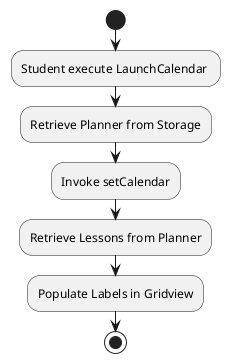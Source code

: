 @startuml
start
:Student execute LaunchCalendar ;
 :Retrieve Planner from Storage;
 :Invoke setCalendar;
 :Retrieve Lessons from Planner;
 :Populate Labels in Gridview;
 stop
 @enduml
